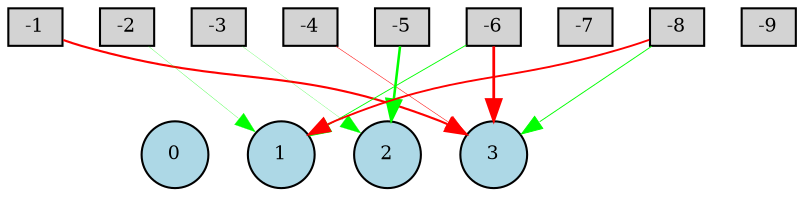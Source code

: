 digraph {
	node [fontsize=9 height=0.2 shape=circle width=0.2]
	subgraph inputs {
		node [shape=box style=filled]
		rank=source
		-1 [fillcolor=lightgray]
		-2 [fillcolor=lightgray]
		-1 -> -2 [style=invis]
		-3 [fillcolor=lightgray]
		-2 -> -3 [style=invis]
		-4 [fillcolor=lightgray]
		-3 -> -4 [style=invis]
		-5 [fillcolor=lightgray]
		-4 -> -5 [style=invis]
		-6 [fillcolor=lightgray]
		-5 -> -6 [style=invis]
		-7 [fillcolor=lightgray]
		-6 -> -7 [style=invis]
		-8 [fillcolor=lightgray]
		-7 -> -8 [style=invis]
		-9 [fillcolor=lightgray]
		-8 -> -9 [style=invis]
	}
	subgraph outputs {
		node [style=filled]
		rank=sink
		0 [fillcolor=lightblue fontsize=9 height=0.2 shape=circle width=0.2]
		1 [fillcolor=lightblue fontsize=9 height=0.2 shape=circle width=0.2]
		0 -> 1 [style=invis]
		2 [fillcolor=lightblue fontsize=9 height=0.2 shape=circle width=0.2]
		1 -> 2 [style=invis]
		3 [fillcolor=lightblue fontsize=9 height=0.2 shape=circle width=0.2]
		2 -> 3 [style=invis]
	}
	-2 -> 1 [color=green penwidth=0.1390612059462683 style=solid]
	-8 -> 1 [color=red penwidth=0.9098650337062775 style=solid]
	-5 -> 2 [color=green penwidth=1.221653875524079 style=solid]
	-6 -> 3 [color=red penwidth=1.329956809763397 style=solid]
	-3 -> 2 [color=green penwidth=0.10991076859426403 style=solid]
	-1 -> 3 [color=red penwidth=1.0193125624584434 style=solid]
	-8 -> 3 [color=green penwidth=0.44377353229251315 style=solid]
	-4 -> 3 [color=red penwidth=0.24439400914699844 style=solid]
	-6 -> 1 [color=green penwidth=0.4274915973859821 style=solid]
}
